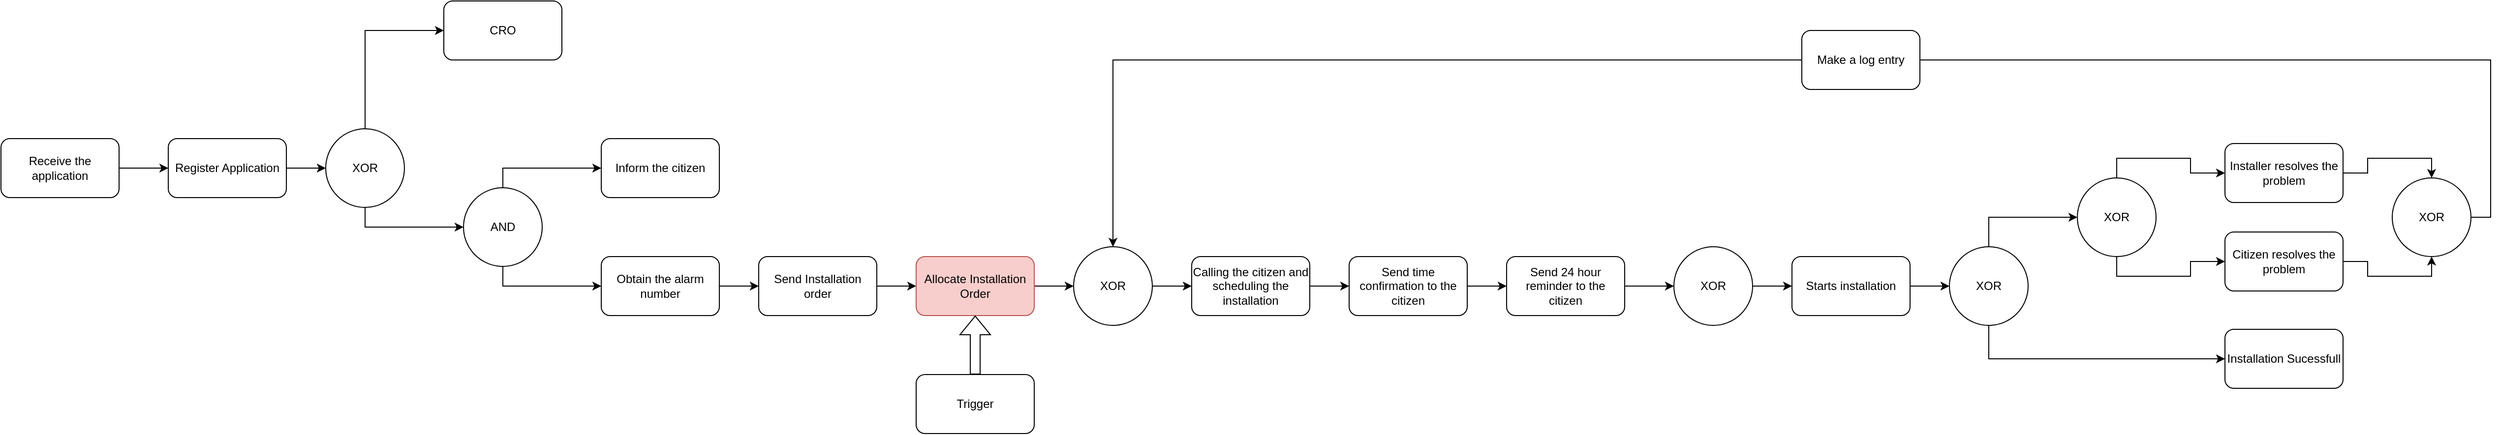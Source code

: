 <mxfile version="17.1.3" type="github"><diagram id="s4y-rCOf4AtQXsqqLWdO" name="Page-1"><mxGraphModel dx="1673" dy="934" grid="1" gridSize="10" guides="1" tooltips="1" connect="1" arrows="1" fold="1" page="1" pageScale="1" pageWidth="1169" pageHeight="827" math="0" shadow="0"><root><mxCell id="0"/><mxCell id="1" parent="0"/><mxCell id="h8sWAxuSIoZ8DdAFgCxy-4" style="edgeStyle=orthogonalEdgeStyle;rounded=0;orthogonalLoop=1;jettySize=auto;html=1;exitX=1;exitY=0.5;exitDx=0;exitDy=0;entryX=0;entryY=0.5;entryDx=0;entryDy=0;" edge="1" parent="1" source="h8sWAxuSIoZ8DdAFgCxy-1" target="h8sWAxuSIoZ8DdAFgCxy-3"><mxGeometry relative="1" as="geometry"/></mxCell><mxCell id="h8sWAxuSIoZ8DdAFgCxy-1" value="Receive the application" style="rounded=1;whiteSpace=wrap;html=1;" vertex="1" parent="1"><mxGeometry x="150" y="160" width="120" height="60" as="geometry"/></mxCell><mxCell id="h8sWAxuSIoZ8DdAFgCxy-9" style="edgeStyle=orthogonalEdgeStyle;rounded=0;orthogonalLoop=1;jettySize=auto;html=1;exitX=0.5;exitY=0;exitDx=0;exitDy=0;entryX=0;entryY=0.5;entryDx=0;entryDy=0;" edge="1" parent="1" source="h8sWAxuSIoZ8DdAFgCxy-2" target="h8sWAxuSIoZ8DdAFgCxy-7"><mxGeometry relative="1" as="geometry"/></mxCell><mxCell id="h8sWAxuSIoZ8DdAFgCxy-12" style="edgeStyle=orthogonalEdgeStyle;rounded=0;orthogonalLoop=1;jettySize=auto;html=1;exitX=0.5;exitY=1;exitDx=0;exitDy=0;entryX=0;entryY=0.5;entryDx=0;entryDy=0;" edge="1" parent="1" source="h8sWAxuSIoZ8DdAFgCxy-2" target="h8sWAxuSIoZ8DdAFgCxy-11"><mxGeometry relative="1" as="geometry"/></mxCell><mxCell id="h8sWAxuSIoZ8DdAFgCxy-2" value="XOR" style="ellipse;whiteSpace=wrap;html=1;aspect=fixed;" vertex="1" parent="1"><mxGeometry x="480" y="150" width="80" height="80" as="geometry"/></mxCell><mxCell id="h8sWAxuSIoZ8DdAFgCxy-5" style="edgeStyle=orthogonalEdgeStyle;rounded=0;orthogonalLoop=1;jettySize=auto;html=1;exitX=1;exitY=0.5;exitDx=0;exitDy=0;entryX=0;entryY=0.5;entryDx=0;entryDy=0;" edge="1" parent="1" source="h8sWAxuSIoZ8DdAFgCxy-3" target="h8sWAxuSIoZ8DdAFgCxy-2"><mxGeometry relative="1" as="geometry"/></mxCell><mxCell id="h8sWAxuSIoZ8DdAFgCxy-3" value="Register Application" style="rounded=1;whiteSpace=wrap;html=1;" vertex="1" parent="1"><mxGeometry x="320" y="160" width="120" height="60" as="geometry"/></mxCell><mxCell id="h8sWAxuSIoZ8DdAFgCxy-7" value="CRO" style="rounded=1;whiteSpace=wrap;html=1;" vertex="1" parent="1"><mxGeometry x="600" y="20" width="120" height="60" as="geometry"/></mxCell><mxCell id="h8sWAxuSIoZ8DdAFgCxy-17" style="edgeStyle=orthogonalEdgeStyle;rounded=0;orthogonalLoop=1;jettySize=auto;html=1;exitX=0.5;exitY=1;exitDx=0;exitDy=0;entryX=0;entryY=0.5;entryDx=0;entryDy=0;" edge="1" parent="1" source="h8sWAxuSIoZ8DdAFgCxy-11" target="h8sWAxuSIoZ8DdAFgCxy-15"><mxGeometry relative="1" as="geometry"/></mxCell><mxCell id="h8sWAxuSIoZ8DdAFgCxy-18" style="edgeStyle=orthogonalEdgeStyle;rounded=0;orthogonalLoop=1;jettySize=auto;html=1;exitX=0.5;exitY=0;exitDx=0;exitDy=0;entryX=0;entryY=0.5;entryDx=0;entryDy=0;" edge="1" parent="1" source="h8sWAxuSIoZ8DdAFgCxy-11" target="h8sWAxuSIoZ8DdAFgCxy-16"><mxGeometry relative="1" as="geometry"/></mxCell><mxCell id="h8sWAxuSIoZ8DdAFgCxy-11" value="AND" style="ellipse;whiteSpace=wrap;html=1;aspect=fixed;" vertex="1" parent="1"><mxGeometry x="620" y="210" width="80" height="80" as="geometry"/></mxCell><mxCell id="h8sWAxuSIoZ8DdAFgCxy-20" style="edgeStyle=orthogonalEdgeStyle;rounded=0;orthogonalLoop=1;jettySize=auto;html=1;exitX=1;exitY=0.5;exitDx=0;exitDy=0;entryX=0;entryY=0.5;entryDx=0;entryDy=0;" edge="1" parent="1" source="h8sWAxuSIoZ8DdAFgCxy-15" target="h8sWAxuSIoZ8DdAFgCxy-19"><mxGeometry relative="1" as="geometry"/></mxCell><mxCell id="h8sWAxuSIoZ8DdAFgCxy-15" value="Obtain the alarm number" style="rounded=1;whiteSpace=wrap;html=1;" vertex="1" parent="1"><mxGeometry x="760" y="280" width="120" height="60" as="geometry"/></mxCell><mxCell id="h8sWAxuSIoZ8DdAFgCxy-16" value="Inform the citizen" style="rounded=1;whiteSpace=wrap;html=1;" vertex="1" parent="1"><mxGeometry x="760" y="160" width="120" height="60" as="geometry"/></mxCell><mxCell id="h8sWAxuSIoZ8DdAFgCxy-22" style="edgeStyle=orthogonalEdgeStyle;rounded=0;orthogonalLoop=1;jettySize=auto;html=1;exitX=1;exitY=0.5;exitDx=0;exitDy=0;entryX=0;entryY=0.5;entryDx=0;entryDy=0;" edge="1" parent="1" source="h8sWAxuSIoZ8DdAFgCxy-19" target="h8sWAxuSIoZ8DdAFgCxy-21"><mxGeometry relative="1" as="geometry"/></mxCell><mxCell id="h8sWAxuSIoZ8DdAFgCxy-19" value="Send Installation order" style="rounded=1;whiteSpace=wrap;html=1;" vertex="1" parent="1"><mxGeometry x="920" y="280" width="120" height="60" as="geometry"/></mxCell><mxCell id="h8sWAxuSIoZ8DdAFgCxy-49" style="edgeStyle=orthogonalEdgeStyle;rounded=0;orthogonalLoop=1;jettySize=auto;html=1;exitX=1;exitY=0.5;exitDx=0;exitDy=0;entryX=0;entryY=0.5;entryDx=0;entryDy=0;" edge="1" parent="1" source="h8sWAxuSIoZ8DdAFgCxy-21" target="h8sWAxuSIoZ8DdAFgCxy-46"><mxGeometry relative="1" as="geometry"/></mxCell><mxCell id="h8sWAxuSIoZ8DdAFgCxy-21" value="Allocate Installation Order" style="rounded=1;whiteSpace=wrap;html=1;fillColor=#f8cecc;strokeColor=#b85450;" vertex="1" parent="1"><mxGeometry x="1080" y="280" width="120" height="60" as="geometry"/></mxCell><mxCell id="h8sWAxuSIoZ8DdAFgCxy-23" value="Trigger" style="rounded=1;whiteSpace=wrap;html=1;" vertex="1" parent="1"><mxGeometry x="1080" y="400" width="120" height="60" as="geometry"/></mxCell><mxCell id="h8sWAxuSIoZ8DdAFgCxy-24" value="" style="shape=flexArrow;endArrow=classic;html=1;rounded=0;entryX=0.5;entryY=1;entryDx=0;entryDy=0;" edge="1" parent="1" target="h8sWAxuSIoZ8DdAFgCxy-21"><mxGeometry width="50" height="50" relative="1" as="geometry"><mxPoint x="1140" y="400" as="sourcePoint"/><mxPoint x="1190" y="350" as="targetPoint"/></mxGeometry></mxCell><mxCell id="h8sWAxuSIoZ8DdAFgCxy-28" style="edgeStyle=orthogonalEdgeStyle;rounded=0;orthogonalLoop=1;jettySize=auto;html=1;exitX=1;exitY=0.5;exitDx=0;exitDy=0;entryX=0;entryY=0.5;entryDx=0;entryDy=0;" edge="1" parent="1" source="h8sWAxuSIoZ8DdAFgCxy-25" target="h8sWAxuSIoZ8DdAFgCxy-27"><mxGeometry relative="1" as="geometry"/></mxCell><mxCell id="h8sWAxuSIoZ8DdAFgCxy-25" value="Calling the citizen and scheduling the installation" style="rounded=1;whiteSpace=wrap;html=1;" vertex="1" parent="1"><mxGeometry x="1360" y="280" width="120" height="60" as="geometry"/></mxCell><mxCell id="h8sWAxuSIoZ8DdAFgCxy-30" style="edgeStyle=orthogonalEdgeStyle;rounded=0;orthogonalLoop=1;jettySize=auto;html=1;exitX=1;exitY=0.5;exitDx=0;exitDy=0;entryX=0;entryY=0.5;entryDx=0;entryDy=0;" edge="1" parent="1" source="h8sWAxuSIoZ8DdAFgCxy-27" target="h8sWAxuSIoZ8DdAFgCxy-29"><mxGeometry relative="1" as="geometry"/></mxCell><mxCell id="h8sWAxuSIoZ8DdAFgCxy-27" value="Send time confirmation to the citizen" style="rounded=1;whiteSpace=wrap;html=1;" vertex="1" parent="1"><mxGeometry x="1520" y="280" width="120" height="60" as="geometry"/></mxCell><mxCell id="h8sWAxuSIoZ8DdAFgCxy-36" style="edgeStyle=orthogonalEdgeStyle;rounded=0;orthogonalLoop=1;jettySize=auto;html=1;exitX=1;exitY=0.5;exitDx=0;exitDy=0;" edge="1" parent="1" source="h8sWAxuSIoZ8DdAFgCxy-29" target="h8sWAxuSIoZ8DdAFgCxy-35"><mxGeometry relative="1" as="geometry"/></mxCell><mxCell id="h8sWAxuSIoZ8DdAFgCxy-29" value="Send 24 hour reminder to the citizen" style="rounded=1;whiteSpace=wrap;html=1;" vertex="1" parent="1"><mxGeometry x="1680" y="280" width="120" height="60" as="geometry"/></mxCell><mxCell id="h8sWAxuSIoZ8DdAFgCxy-34" style="edgeStyle=orthogonalEdgeStyle;rounded=0;orthogonalLoop=1;jettySize=auto;html=1;exitX=1;exitY=0.5;exitDx=0;exitDy=0;entryX=0;entryY=0.5;entryDx=0;entryDy=0;" edge="1" parent="1" source="h8sWAxuSIoZ8DdAFgCxy-31" target="h8sWAxuSIoZ8DdAFgCxy-33"><mxGeometry relative="1" as="geometry"/></mxCell><mxCell id="h8sWAxuSIoZ8DdAFgCxy-31" value="Starts installation" style="rounded=1;whiteSpace=wrap;html=1;" vertex="1" parent="1"><mxGeometry x="1970" y="280" width="120" height="60" as="geometry"/></mxCell><mxCell id="h8sWAxuSIoZ8DdAFgCxy-42" style="edgeStyle=orthogonalEdgeStyle;rounded=0;orthogonalLoop=1;jettySize=auto;html=1;exitX=0.5;exitY=0;exitDx=0;exitDy=0;entryX=0;entryY=0.5;entryDx=0;entryDy=0;" edge="1" parent="1" source="h8sWAxuSIoZ8DdAFgCxy-33" target="h8sWAxuSIoZ8DdAFgCxy-41"><mxGeometry relative="1" as="geometry"/></mxCell><mxCell id="h8sWAxuSIoZ8DdAFgCxy-43" style="edgeStyle=orthogonalEdgeStyle;rounded=0;orthogonalLoop=1;jettySize=auto;html=1;exitX=0.5;exitY=1;exitDx=0;exitDy=0;entryX=0;entryY=0.5;entryDx=0;entryDy=0;" edge="1" parent="1" source="h8sWAxuSIoZ8DdAFgCxy-33" target="h8sWAxuSIoZ8DdAFgCxy-38"><mxGeometry relative="1" as="geometry"/></mxCell><mxCell id="h8sWAxuSIoZ8DdAFgCxy-33" value="XOR" style="ellipse;whiteSpace=wrap;html=1;aspect=fixed;" vertex="1" parent="1"><mxGeometry x="2130" y="270" width="80" height="80" as="geometry"/></mxCell><mxCell id="h8sWAxuSIoZ8DdAFgCxy-37" style="edgeStyle=orthogonalEdgeStyle;rounded=0;orthogonalLoop=1;jettySize=auto;html=1;exitX=1;exitY=0.5;exitDx=0;exitDy=0;entryX=0;entryY=0.5;entryDx=0;entryDy=0;" edge="1" parent="1" source="h8sWAxuSIoZ8DdAFgCxy-35" target="h8sWAxuSIoZ8DdAFgCxy-31"><mxGeometry relative="1" as="geometry"/></mxCell><mxCell id="h8sWAxuSIoZ8DdAFgCxy-35" value="XOR" style="ellipse;whiteSpace=wrap;html=1;aspect=fixed;" vertex="1" parent="1"><mxGeometry x="1850" y="270" width="80" height="80" as="geometry"/></mxCell><mxCell id="h8sWAxuSIoZ8DdAFgCxy-38" value="Installation Sucessfull" style="rounded=1;whiteSpace=wrap;html=1;" vertex="1" parent="1"><mxGeometry x="2410" y="354" width="120" height="60" as="geometry"/></mxCell><mxCell id="h8sWAxuSIoZ8DdAFgCxy-53" style="edgeStyle=orthogonalEdgeStyle;rounded=0;orthogonalLoop=1;jettySize=auto;html=1;exitX=1;exitY=0.5;exitDx=0;exitDy=0;entryX=0.5;entryY=0;entryDx=0;entryDy=0;" edge="1" parent="1" source="h8sWAxuSIoZ8DdAFgCxy-39" target="h8sWAxuSIoZ8DdAFgCxy-51"><mxGeometry relative="1" as="geometry"/></mxCell><mxCell id="h8sWAxuSIoZ8DdAFgCxy-39" value="Installer resolves the problem" style="rounded=1;whiteSpace=wrap;html=1;" vertex="1" parent="1"><mxGeometry x="2410" y="165" width="120" height="60" as="geometry"/></mxCell><mxCell id="h8sWAxuSIoZ8DdAFgCxy-52" style="edgeStyle=orthogonalEdgeStyle;rounded=0;orthogonalLoop=1;jettySize=auto;html=1;exitX=1;exitY=0.5;exitDx=0;exitDy=0;entryX=0.5;entryY=1;entryDx=0;entryDy=0;" edge="1" parent="1" source="h8sWAxuSIoZ8DdAFgCxy-40" target="h8sWAxuSIoZ8DdAFgCxy-51"><mxGeometry relative="1" as="geometry"/></mxCell><mxCell id="h8sWAxuSIoZ8DdAFgCxy-40" value="Citizen resolves the problem" style="rounded=1;whiteSpace=wrap;html=1;" vertex="1" parent="1"><mxGeometry x="2410" y="255" width="120" height="60" as="geometry"/></mxCell><mxCell id="h8sWAxuSIoZ8DdAFgCxy-44" style="edgeStyle=orthogonalEdgeStyle;rounded=0;orthogonalLoop=1;jettySize=auto;html=1;exitX=0.5;exitY=0;exitDx=0;exitDy=0;entryX=0;entryY=0.5;entryDx=0;entryDy=0;" edge="1" parent="1" source="h8sWAxuSIoZ8DdAFgCxy-41" target="h8sWAxuSIoZ8DdAFgCxy-39"><mxGeometry relative="1" as="geometry"/></mxCell><mxCell id="h8sWAxuSIoZ8DdAFgCxy-45" style="edgeStyle=orthogonalEdgeStyle;rounded=0;orthogonalLoop=1;jettySize=auto;html=1;exitX=0.5;exitY=1;exitDx=0;exitDy=0;" edge="1" parent="1" source="h8sWAxuSIoZ8DdAFgCxy-41" target="h8sWAxuSIoZ8DdAFgCxy-40"><mxGeometry relative="1" as="geometry"/></mxCell><mxCell id="h8sWAxuSIoZ8DdAFgCxy-41" value="XOR" style="ellipse;whiteSpace=wrap;html=1;aspect=fixed;" vertex="1" parent="1"><mxGeometry x="2260" y="200" width="80" height="80" as="geometry"/></mxCell><mxCell id="h8sWAxuSIoZ8DdAFgCxy-50" style="edgeStyle=orthogonalEdgeStyle;rounded=0;orthogonalLoop=1;jettySize=auto;html=1;exitX=1;exitY=0.5;exitDx=0;exitDy=0;entryX=0;entryY=0.5;entryDx=0;entryDy=0;" edge="1" parent="1" source="h8sWAxuSIoZ8DdAFgCxy-46" target="h8sWAxuSIoZ8DdAFgCxy-25"><mxGeometry relative="1" as="geometry"/></mxCell><mxCell id="h8sWAxuSIoZ8DdAFgCxy-46" value="XOR" style="ellipse;whiteSpace=wrap;html=1;aspect=fixed;" vertex="1" parent="1"><mxGeometry x="1240" y="270" width="80" height="80" as="geometry"/></mxCell><mxCell id="h8sWAxuSIoZ8DdAFgCxy-54" style="edgeStyle=orthogonalEdgeStyle;rounded=0;orthogonalLoop=1;jettySize=auto;html=1;exitX=1;exitY=0.5;exitDx=0;exitDy=0;entryX=0.5;entryY=0;entryDx=0;entryDy=0;" edge="1" parent="1" source="h8sWAxuSIoZ8DdAFgCxy-51" target="h8sWAxuSIoZ8DdAFgCxy-46"><mxGeometry relative="1" as="geometry"><mxPoint x="1270" y="260" as="targetPoint"/><Array as="points"><mxPoint x="2680" y="240"/><mxPoint x="2680" y="80"/><mxPoint x="1280" y="80"/></Array></mxGeometry></mxCell><mxCell id="h8sWAxuSIoZ8DdAFgCxy-51" value="XOR" style="ellipse;whiteSpace=wrap;html=1;aspect=fixed;" vertex="1" parent="1"><mxGeometry x="2580" y="200" width="80" height="80" as="geometry"/></mxCell><mxCell id="h8sWAxuSIoZ8DdAFgCxy-55" value="Make a log entry" style="rounded=1;whiteSpace=wrap;html=1;" vertex="1" parent="1"><mxGeometry x="1980" y="50" width="120" height="60" as="geometry"/></mxCell></root></mxGraphModel></diagram></mxfile>